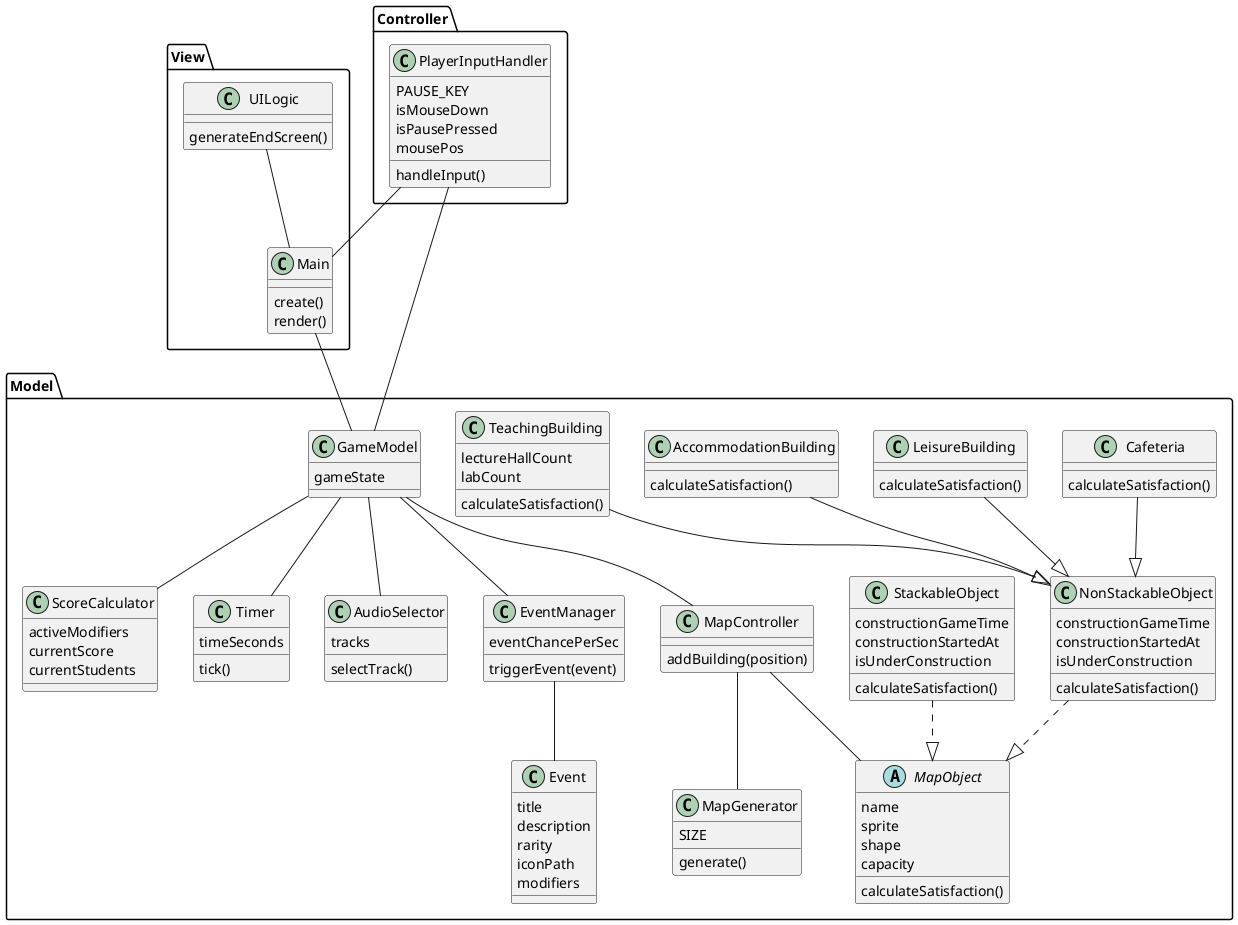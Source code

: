 @startuml
Package "Model" {
    class MapController {
        addBuilding(position)
    }
    class MapGenerator {
        SIZE
        generate()
    }
    class NonStackableObject {
        constructionGameTime
        constructionStartedAt
        isUnderConstruction
        calculateSatisfaction()
    }
    class StackableObject {
        constructionGameTime
        constructionStartedAt
        isUnderConstruction
        calculateSatisfaction()
    }
    class LeisureBuilding {
        calculateSatisfaction()
    }
    class AccommodationBuilding {
        calculateSatisfaction()
    }
    class TeachingBuilding {
        lectureHallCount
        labCount

        calculateSatisfaction()
    }
    class Cafeteria {
        calculateSatisfaction()
    }
    abstract class MapObject {
        name
        sprite
        shape
        capacity
        calculateSatisfaction()
    }
    class EventManager {
        eventChancePerSec
        triggerEvent(event)
    }
    class Event {
        title
        description
        rarity
        iconPath
        modifiers
    }
    class ScoreCalculator {
        activeModifiers
        currentScore
        currentStudents
    }
    class Timer {
        timeSeconds
        tick()
    }
    class GameModel {
        gameState
    }
    class AudioSelector {
        tracks
        selectTrack()
    }
}
Package "View" {
    class Main {
        create()
        render()
    }
    class UILogic {
        generateEndScreen()
    }
}
Package "Controller" {
    class PlayerInputHandler {
        PAUSE_KEY
        isMouseDown
        isPausePressed
        mousePos
        handleInput()
    }
}

NonStackableObject ..|> MapObject
StackableObject ..|> MapObject
LeisureBuilding --|> NonStackableObject
AccommodationBuilding --|> NonStackableObject
TeachingBuilding --|> NonStackableObject
Cafeteria --|> NonStackableObject

MapController -- MapGenerator
MapController -- MapObject

Main -- GameModel

GameModel -- AudioSelector

PlayerInputHandler -- GameModel
PlayerInputHandler -- Main

UILogic -- Main

GameModel -- Timer
GameModel -- ScoreCalculator
GameModel -- EventManager
GameModel -- MapController

EventManager -- Event

@enduml
